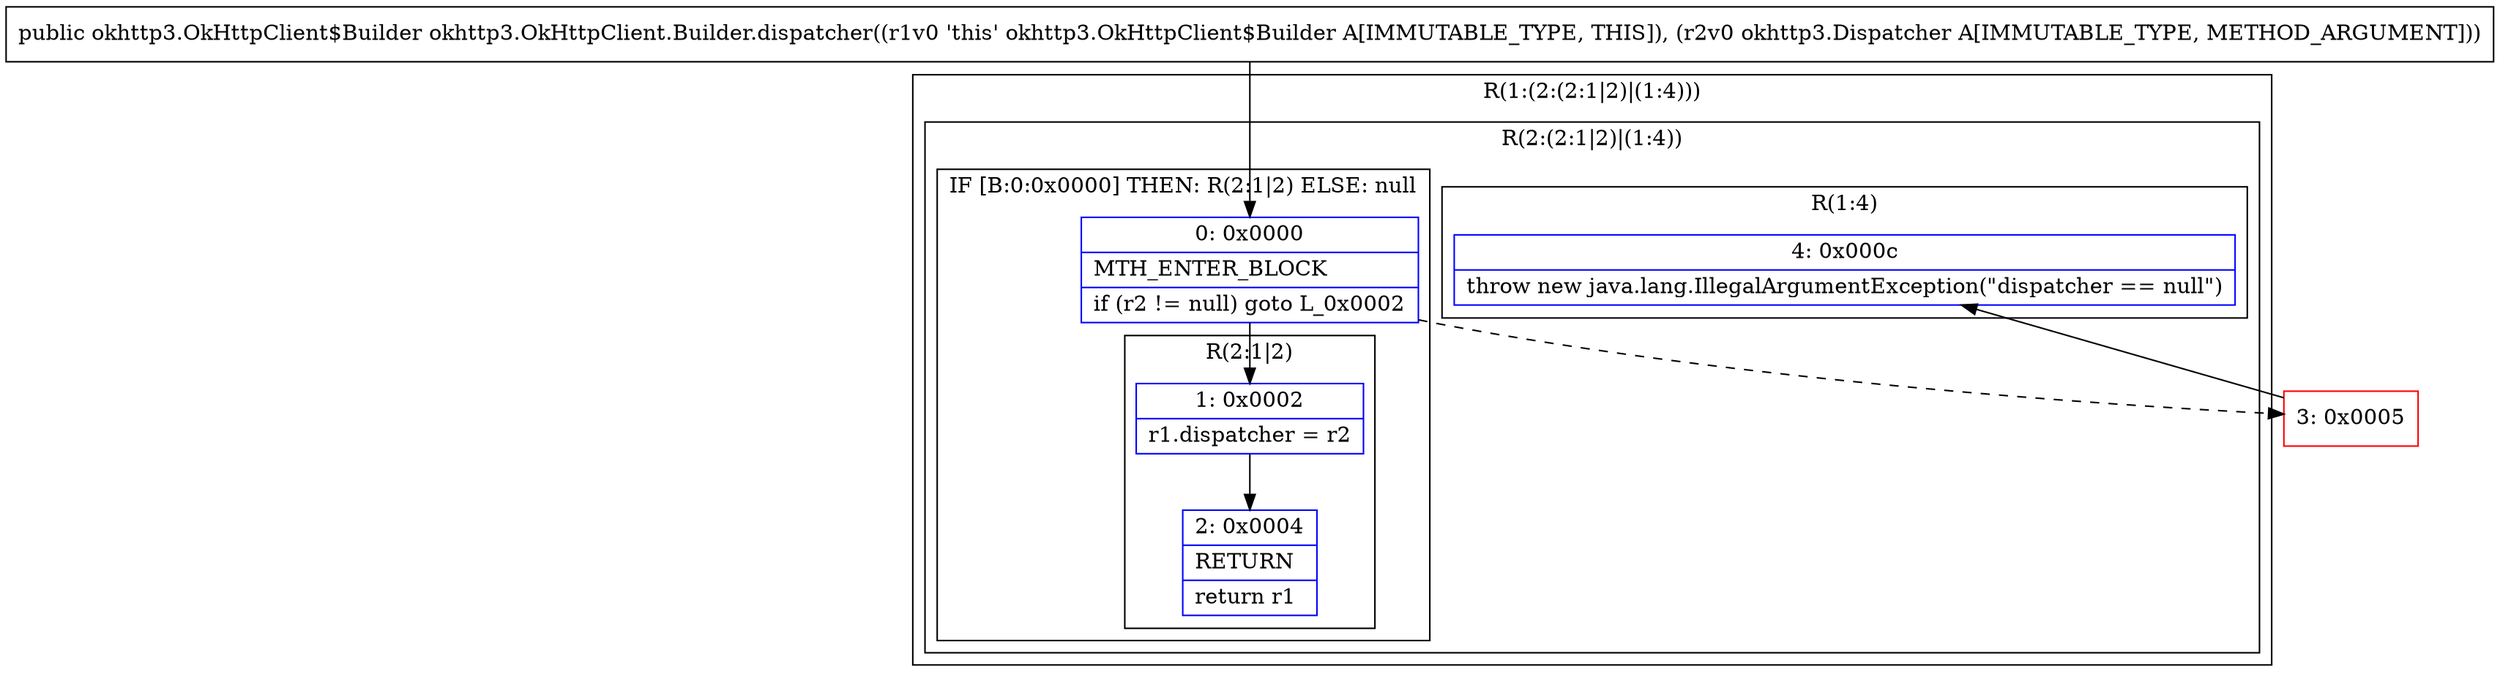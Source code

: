 digraph "CFG forokhttp3.OkHttpClient.Builder.dispatcher(Lokhttp3\/Dispatcher;)Lokhttp3\/OkHttpClient$Builder;" {
subgraph cluster_Region_515406777 {
label = "R(1:(2:(2:1|2)|(1:4)))";
node [shape=record,color=blue];
subgraph cluster_Region_169367391 {
label = "R(2:(2:1|2)|(1:4))";
node [shape=record,color=blue];
subgraph cluster_IfRegion_1656959411 {
label = "IF [B:0:0x0000] THEN: R(2:1|2) ELSE: null";
node [shape=record,color=blue];
Node_0 [shape=record,label="{0\:\ 0x0000|MTH_ENTER_BLOCK\l|if (r2 != null) goto L_0x0002\l}"];
subgraph cluster_Region_736498051 {
label = "R(2:1|2)";
node [shape=record,color=blue];
Node_1 [shape=record,label="{1\:\ 0x0002|r1.dispatcher = r2\l}"];
Node_2 [shape=record,label="{2\:\ 0x0004|RETURN\l|return r1\l}"];
}
}
subgraph cluster_Region_1985921781 {
label = "R(1:4)";
node [shape=record,color=blue];
Node_4 [shape=record,label="{4\:\ 0x000c|throw new java.lang.IllegalArgumentException(\"dispatcher == null\")\l}"];
}
}
}
Node_3 [shape=record,color=red,label="{3\:\ 0x0005}"];
MethodNode[shape=record,label="{public okhttp3.OkHttpClient$Builder okhttp3.OkHttpClient.Builder.dispatcher((r1v0 'this' okhttp3.OkHttpClient$Builder A[IMMUTABLE_TYPE, THIS]), (r2v0 okhttp3.Dispatcher A[IMMUTABLE_TYPE, METHOD_ARGUMENT])) }"];
MethodNode -> Node_0;
Node_0 -> Node_1;
Node_0 -> Node_3[style=dashed];
Node_1 -> Node_2;
Node_3 -> Node_4;
}

